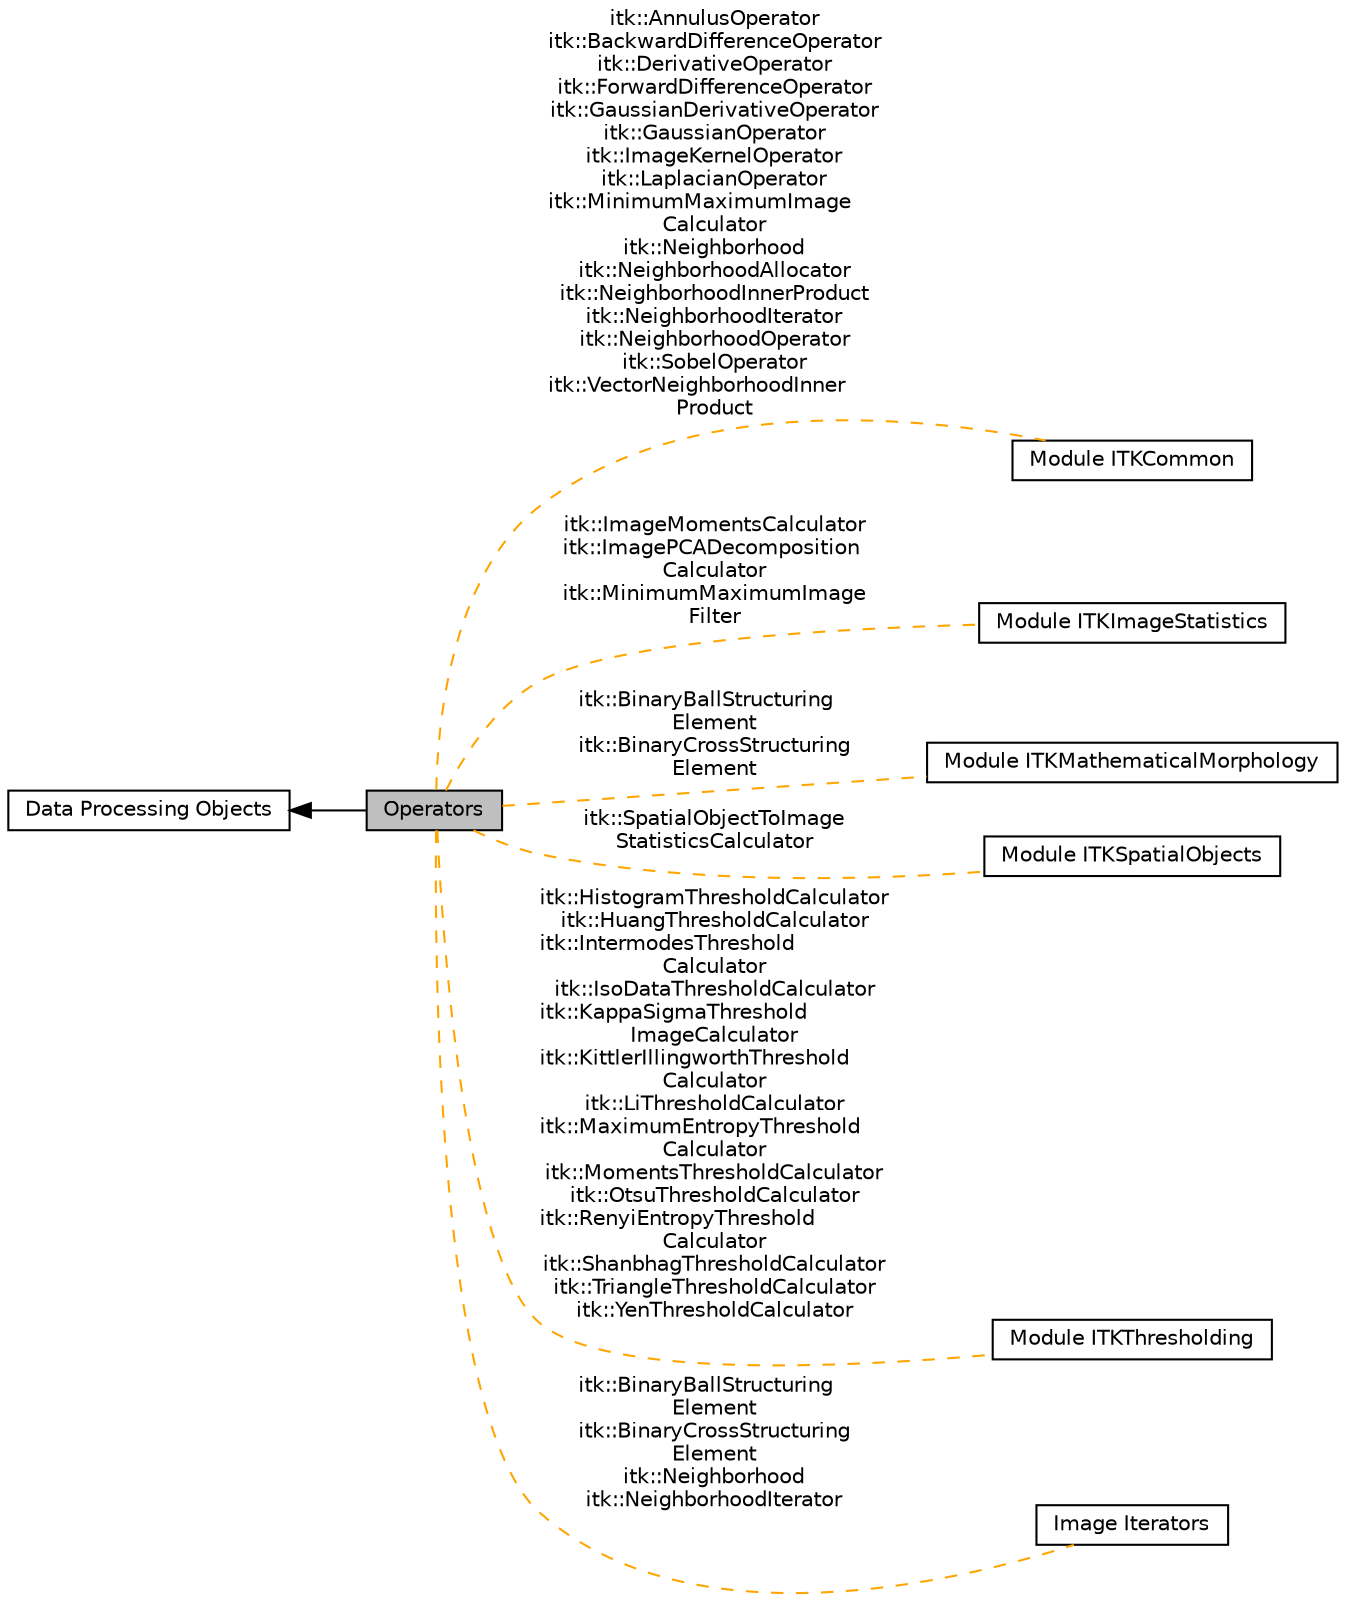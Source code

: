 digraph "Operators"
{
  edge [fontname="Helvetica",fontsize="10",labelfontname="Helvetica",labelfontsize="10"];
  node [fontname="Helvetica",fontsize="10",shape=box];
  rankdir=LR;
  Node2 [label="Data Processing Objects",height=0.2,width=0.4,color="black", fillcolor="white", style="filled",URL="$group__DataProcessing.html",tooltip=" "];
  Node3 [label="Module ITKCommon",height=0.2,width=0.4,color="black", fillcolor="white", style="filled",URL="$group__ITKCommon.html",tooltip=" "];
  Node7 [label="Module ITKImageStatistics",height=0.2,width=0.4,color="black", fillcolor="white", style="filled",URL="$group__ITKImageStatistics.html",tooltip=" "];
  Node5 [label="Module ITKMathematicalMorphology",height=0.2,width=0.4,color="black", fillcolor="white", style="filled",URL="$group__ITKMathematicalMorphology.html",tooltip=" "];
  Node8 [label="Module ITKSpatialObjects",height=0.2,width=0.4,color="black", fillcolor="white", style="filled",URL="$group__ITKSpatialObjects.html",tooltip=" "];
  Node6 [label="Module ITKThresholding",height=0.2,width=0.4,color="black", fillcolor="white", style="filled",URL="$group__ITKThresholding.html",tooltip=" "];
  Node4 [label="Image Iterators",height=0.2,width=0.4,color="black", fillcolor="white", style="filled",URL="$group__ImageIterators.html",tooltip=" "];
  Node1 [label="Operators",height=0.2,width=0.4,color="black", fillcolor="grey75", style="filled", fontcolor="black",tooltip=" "];
  Node2->Node1 [shape=plaintext, dir="back", style="solid"];
  Node1->Node3 [shape=plaintext, label="itk::AnnulusOperator\nitk::BackwardDifferenceOperator\nitk::DerivativeOperator\nitk::ForwardDifferenceOperator\nitk::GaussianDerivativeOperator\nitk::GaussianOperator\nitk::ImageKernelOperator\nitk::LaplacianOperator\nitk::MinimumMaximumImage\lCalculator\nitk::Neighborhood\nitk::NeighborhoodAllocator\nitk::NeighborhoodInnerProduct\nitk::NeighborhoodIterator\nitk::NeighborhoodOperator\nitk::SobelOperator\nitk::VectorNeighborhoodInner\lProduct", color="orange", dir="none", style="dashed"];
  Node1->Node4 [shape=plaintext, label="itk::BinaryBallStructuring\lElement\nitk::BinaryCrossStructuring\lElement\nitk::Neighborhood\nitk::NeighborhoodIterator", color="orange", dir="none", style="dashed"];
  Node1->Node5 [shape=plaintext, label="itk::BinaryBallStructuring\lElement\nitk::BinaryCrossStructuring\lElement", color="orange", dir="none", style="dashed"];
  Node1->Node6 [shape=plaintext, label="itk::HistogramThresholdCalculator\nitk::HuangThresholdCalculator\nitk::IntermodesThreshold\lCalculator\nitk::IsoDataThresholdCalculator\nitk::KappaSigmaThreshold\lImageCalculator\nitk::KittlerIllingworthThreshold\lCalculator\nitk::LiThresholdCalculator\nitk::MaximumEntropyThreshold\lCalculator\nitk::MomentsThresholdCalculator\nitk::OtsuThresholdCalculator\nitk::RenyiEntropyThreshold\lCalculator\nitk::ShanbhagThresholdCalculator\nitk::TriangleThresholdCalculator\nitk::YenThresholdCalculator", color="orange", dir="none", style="dashed"];
  Node1->Node7 [shape=plaintext, label="itk::ImageMomentsCalculator\nitk::ImagePCADecomposition\lCalculator\nitk::MinimumMaximumImage\lFilter", color="orange", dir="none", style="dashed"];
  Node1->Node8 [shape=plaintext, label="itk::SpatialObjectToImage\lStatisticsCalculator", color="orange", dir="none", style="dashed"];
}
